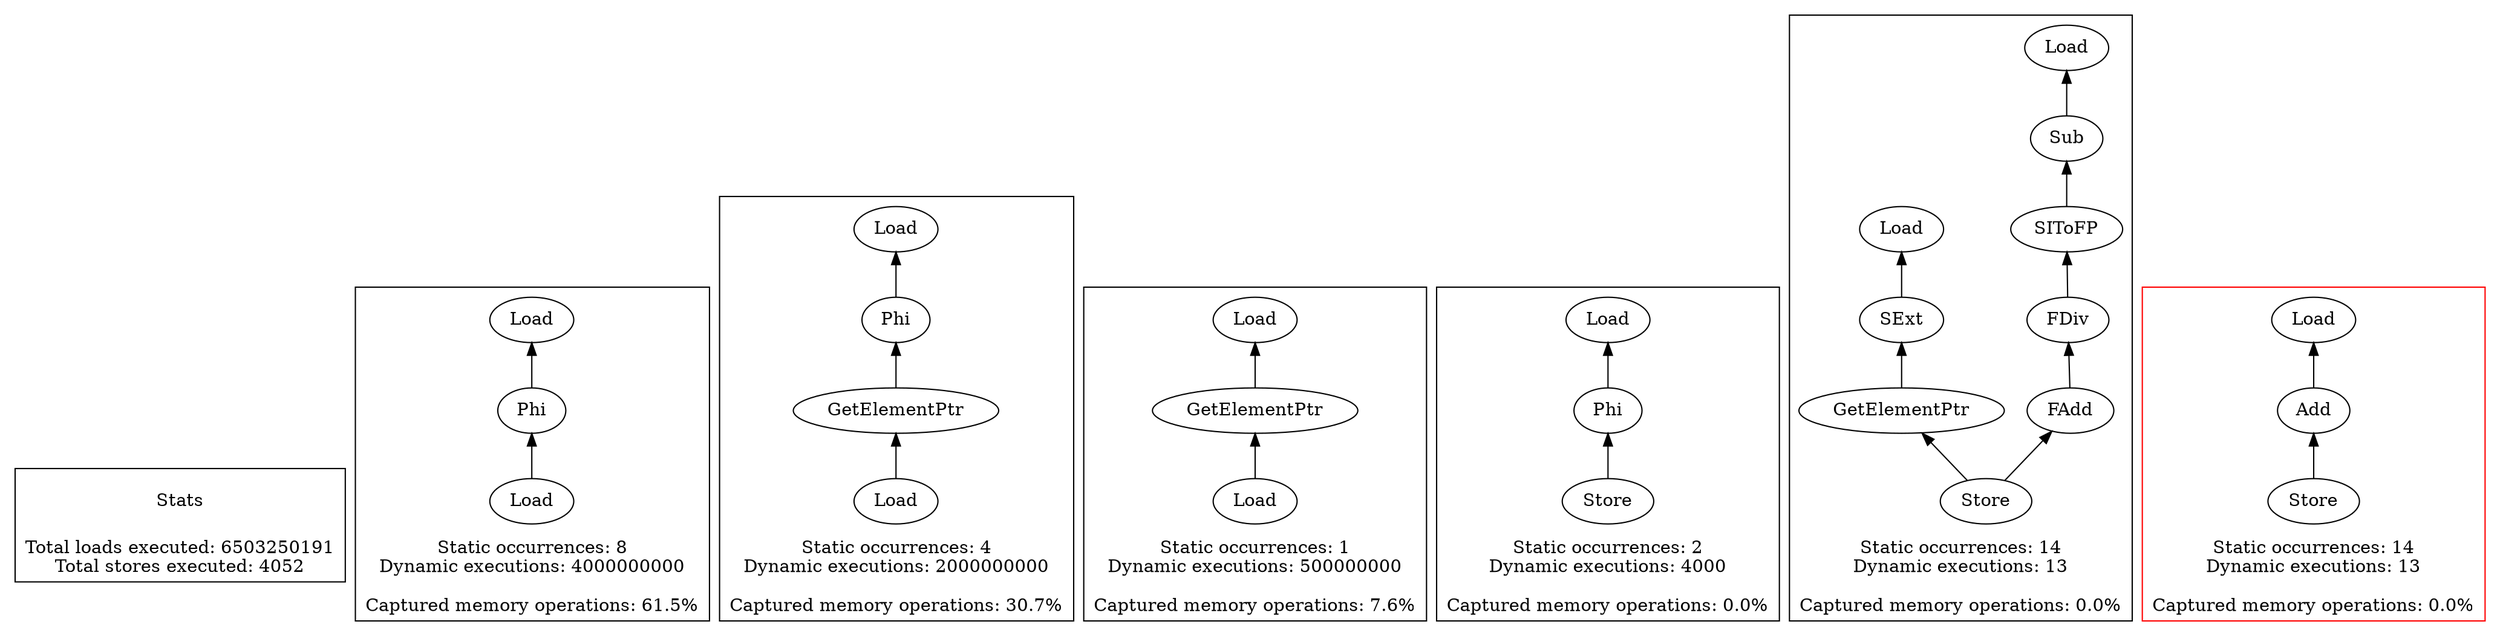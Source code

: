 strict digraph {
rankdir=BT
subgraph {
Stats [shape=plaintext]
cluster=true
label="Total loads executed: 6503250191\nTotal stores executed: 4052"
}
subgraph {
{
rank=min
comment=<Ids: 216, 258, 300, 342, 552, 594, 636, 678>
"0_216" [label="Load"]
}
"0_213" [label="Phi"]
"0_216" -> "0_213"
"0_201" [label="Load"]
"0_213" -> "0_201"
cluster=true
label="Static occurrences: 8\nDynamic executions: 4000000000\n\nCaptured memory operations: 61.5%"
}
subgraph {
"1_381" [label="Phi"]
"1_369" [label="Load"]
"1_381" -> "1_369"
"1_383" [label="GetElementPtr"]
"1_383" -> "1_381"
{
rank=min
comment=<Ids: 384, 426, 468, 510>
"1_384" [label="Load"]
}
"1_384" -> "1_383"
cluster=true
label="Static occurrences: 4\nDynamic executions: 2000000000\n\nCaptured memory operations: 30.7%"
}
subgraph {
"2_182" [label="GetElementPtr"]
"2_154" [label="Load"]
"2_182" -> "2_154"
{
rank=min
comment=<Ids: 183>
"2_183" [label="Load"]
}
"2_183" -> "2_182"
cluster=true
label="Static occurrences: 1\nDynamic executions: 500000000\n\nCaptured memory operations: 7.6%"
}
subgraph {
"3_140" [label="Phi"]
"3_136" [label="Load"]
"3_140" -> "3_136"
{
rank=min
comment=<Ids: 142, 151>
"3_142" [label="Store"]
}
"3_142" -> "3_140"
cluster=true
label="Static occurrences: 2\nDynamic executions: 4000\n\nCaptured memory operations: 0.0%"
}
subgraph {
"4_99" [label="Sub"]
"4_98" [label="Load"]
"4_99" -> "4_98"
{
rank=min
comment=<Ids: 108, 200, 242, 284, 326, 368, 410, 452, 494, 536, 578, 620, 662, 704>
"4_108" [label="Store"]
}
"4_107" [label="GetElementPtr"]
"4_108" -> "4_107"
"4_106" [label="SExt"]
"4_107" -> "4_106"
"4_100" [label="SIToFP"]
"4_100" -> "4_99"
"4_102" [label="FAdd"]
"4_101" [label="FDiv"]
"4_102" -> "4_101"
"4_103" [label="Load"]
"4_106" -> "4_103"
"4_101" -> "4_100"
"4_108" -> "4_102"
cluster=true
label="Static occurrences: 14\nDynamic executions: 13\n\nCaptured memory operations: 0.0%"
}
subgraph {
{
rank=min
comment=<Ids: 105, 197, 239, 281, 323, 365, 407, 449, 491, 533, 575, 617, 659, 701>
"5_105" [label="Store"]
}
"5_104" [label="Add"]
"5_105" -> "5_104"
"5_103" [label="Load"]
"5_104" -> "5_103"
cluster=true
label="Static occurrences: 14\nDynamic executions: 13\n\nCaptured memory operations: 0.0%"
color=red
}
}
